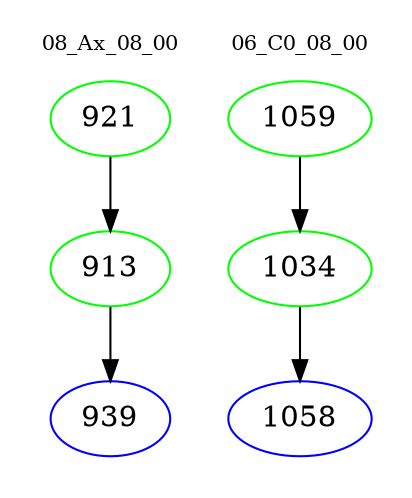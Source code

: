 digraph{
subgraph cluster_0 {
color = white
label = "08_Ax_08_00";
fontsize=10;
T0_921 [label="921", color="green"]
T0_921 -> T0_913 [color="black"]
T0_913 [label="913", color="green"]
T0_913 -> T0_939 [color="black"]
T0_939 [label="939", color="blue"]
}
subgraph cluster_1 {
color = white
label = "06_C0_08_00";
fontsize=10;
T1_1059 [label="1059", color="green"]
T1_1059 -> T1_1034 [color="black"]
T1_1034 [label="1034", color="green"]
T1_1034 -> T1_1058 [color="black"]
T1_1058 [label="1058", color="blue"]
}
}
